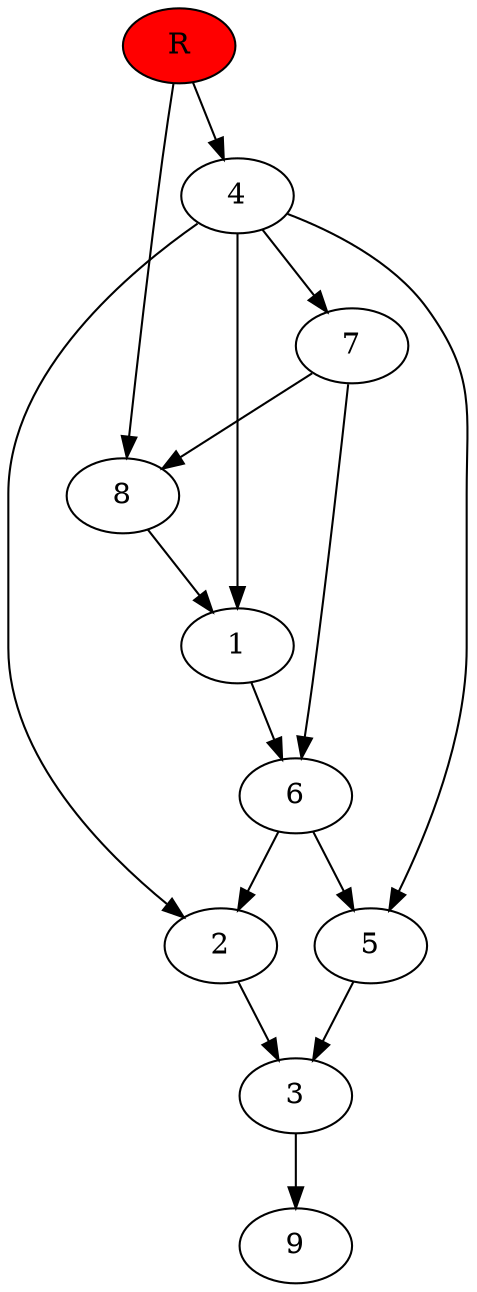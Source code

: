 digraph prb33153 {
	1
	2
	3
	4
	5
	6
	7
	8
	R [fillcolor="#ff0000" style=filled]
	1 -> 6
	2 -> 3
	3 -> 9
	4 -> 1
	4 -> 2
	4 -> 5
	4 -> 7
	5 -> 3
	6 -> 2
	6 -> 5
	7 -> 6
	7 -> 8
	8 -> 1
	R -> 4
	R -> 8
}
